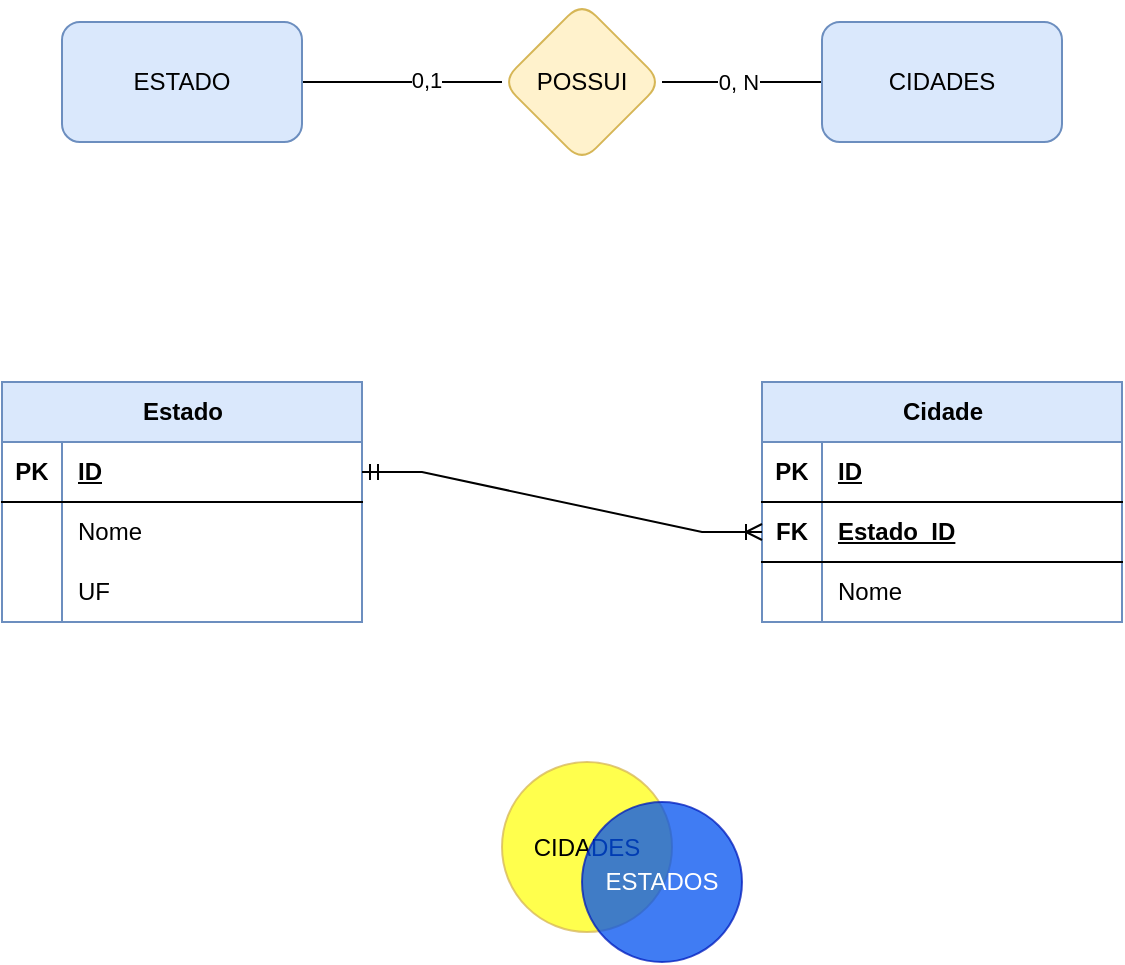 <mxfile version="23.1.5" type="device">
  <diagram name="Página-1" id="kq2ECH24mlBc58AtW0WG">
    <mxGraphModel dx="554" dy="317" grid="1" gridSize="10" guides="1" tooltips="1" connect="1" arrows="1" fold="1" page="1" pageScale="1" pageWidth="827" pageHeight="1169" math="0" shadow="0">
      <root>
        <mxCell id="0" />
        <mxCell id="1" parent="0" />
        <mxCell id="AhQgsKHAJT6m52uc_QDW-3" value="" style="edgeStyle=orthogonalEdgeStyle;rounded=0;orthogonalLoop=1;jettySize=auto;html=1;endArrow=none;endFill=0;" edge="1" parent="1" source="AhQgsKHAJT6m52uc_QDW-1" target="AhQgsKHAJT6m52uc_QDW-2">
          <mxGeometry relative="1" as="geometry" />
        </mxCell>
        <mxCell id="AhQgsKHAJT6m52uc_QDW-10" value="0,1" style="edgeLabel;html=1;align=center;verticalAlign=middle;resizable=0;points=[];" vertex="1" connectable="0" parent="AhQgsKHAJT6m52uc_QDW-3">
          <mxGeometry x="0.233" y="1" relative="1" as="geometry">
            <mxPoint as="offset" />
          </mxGeometry>
        </mxCell>
        <mxCell id="AhQgsKHAJT6m52uc_QDW-1" value="ESTADO" style="rounded=1;whiteSpace=wrap;html=1;fillColor=#dae8fc;strokeColor=#6c8ebf;" vertex="1" parent="1">
          <mxGeometry x="80" y="50" width="120" height="60" as="geometry" />
        </mxCell>
        <mxCell id="AhQgsKHAJT6m52uc_QDW-5" value="" style="edgeStyle=orthogonalEdgeStyle;rounded=0;orthogonalLoop=1;jettySize=auto;html=1;endArrow=none;endFill=0;" edge="1" parent="1" source="AhQgsKHAJT6m52uc_QDW-2" target="AhQgsKHAJT6m52uc_QDW-4">
          <mxGeometry relative="1" as="geometry" />
        </mxCell>
        <mxCell id="AhQgsKHAJT6m52uc_QDW-9" value="0, N" style="edgeLabel;html=1;align=center;verticalAlign=middle;resizable=0;points=[];" vertex="1" connectable="0" parent="AhQgsKHAJT6m52uc_QDW-5">
          <mxGeometry x="-0.046" y="-1" relative="1" as="geometry">
            <mxPoint y="-1" as="offset" />
          </mxGeometry>
        </mxCell>
        <mxCell id="AhQgsKHAJT6m52uc_QDW-2" value="POSSUI" style="rhombus;whiteSpace=wrap;html=1;rounded=1;fillColor=#fff2cc;strokeColor=#d6b656;" vertex="1" parent="1">
          <mxGeometry x="300" y="40" width="80" height="80" as="geometry" />
        </mxCell>
        <mxCell id="AhQgsKHAJT6m52uc_QDW-4" value="CIDADES" style="whiteSpace=wrap;html=1;rounded=1;fillColor=#dae8fc;strokeColor=#6c8ebf;" vertex="1" parent="1">
          <mxGeometry x="460" y="50" width="120" height="60" as="geometry" />
        </mxCell>
        <mxCell id="AhQgsKHAJT6m52uc_QDW-11" value="Estado" style="shape=table;startSize=30;container=1;collapsible=1;childLayout=tableLayout;fixedRows=1;rowLines=0;fontStyle=1;align=center;resizeLast=1;html=1;fillColor=#dae8fc;strokeColor=#6c8ebf;" vertex="1" parent="1">
          <mxGeometry x="50" y="230" width="180" height="120" as="geometry" />
        </mxCell>
        <mxCell id="AhQgsKHAJT6m52uc_QDW-12" value="" style="shape=tableRow;horizontal=0;startSize=0;swimlaneHead=0;swimlaneBody=0;fillColor=none;collapsible=0;dropTarget=0;points=[[0,0.5],[1,0.5]];portConstraint=eastwest;top=0;left=0;right=0;bottom=1;" vertex="1" parent="AhQgsKHAJT6m52uc_QDW-11">
          <mxGeometry y="30" width="180" height="30" as="geometry" />
        </mxCell>
        <mxCell id="AhQgsKHAJT6m52uc_QDW-13" value="PK" style="shape=partialRectangle;connectable=0;fillColor=none;top=0;left=0;bottom=0;right=0;fontStyle=1;overflow=hidden;whiteSpace=wrap;html=1;" vertex="1" parent="AhQgsKHAJT6m52uc_QDW-12">
          <mxGeometry width="30" height="30" as="geometry">
            <mxRectangle width="30" height="30" as="alternateBounds" />
          </mxGeometry>
        </mxCell>
        <mxCell id="AhQgsKHAJT6m52uc_QDW-14" value="ID" style="shape=partialRectangle;connectable=0;fillColor=none;top=0;left=0;bottom=0;right=0;align=left;spacingLeft=6;fontStyle=5;overflow=hidden;whiteSpace=wrap;html=1;" vertex="1" parent="AhQgsKHAJT6m52uc_QDW-12">
          <mxGeometry x="30" width="150" height="30" as="geometry">
            <mxRectangle width="150" height="30" as="alternateBounds" />
          </mxGeometry>
        </mxCell>
        <mxCell id="AhQgsKHAJT6m52uc_QDW-15" value="" style="shape=tableRow;horizontal=0;startSize=0;swimlaneHead=0;swimlaneBody=0;fillColor=none;collapsible=0;dropTarget=0;points=[[0,0.5],[1,0.5]];portConstraint=eastwest;top=0;left=0;right=0;bottom=0;" vertex="1" parent="AhQgsKHAJT6m52uc_QDW-11">
          <mxGeometry y="60" width="180" height="30" as="geometry" />
        </mxCell>
        <mxCell id="AhQgsKHAJT6m52uc_QDW-16" value="" style="shape=partialRectangle;connectable=0;fillColor=none;top=0;left=0;bottom=0;right=0;editable=1;overflow=hidden;whiteSpace=wrap;html=1;" vertex="1" parent="AhQgsKHAJT6m52uc_QDW-15">
          <mxGeometry width="30" height="30" as="geometry">
            <mxRectangle width="30" height="30" as="alternateBounds" />
          </mxGeometry>
        </mxCell>
        <mxCell id="AhQgsKHAJT6m52uc_QDW-17" value="Nome" style="shape=partialRectangle;connectable=0;fillColor=none;top=0;left=0;bottom=0;right=0;align=left;spacingLeft=6;overflow=hidden;whiteSpace=wrap;html=1;" vertex="1" parent="AhQgsKHAJT6m52uc_QDW-15">
          <mxGeometry x="30" width="150" height="30" as="geometry">
            <mxRectangle width="150" height="30" as="alternateBounds" />
          </mxGeometry>
        </mxCell>
        <mxCell id="AhQgsKHAJT6m52uc_QDW-18" value="" style="shape=tableRow;horizontal=0;startSize=0;swimlaneHead=0;swimlaneBody=0;fillColor=none;collapsible=0;dropTarget=0;points=[[0,0.5],[1,0.5]];portConstraint=eastwest;top=0;left=0;right=0;bottom=0;" vertex="1" parent="AhQgsKHAJT6m52uc_QDW-11">
          <mxGeometry y="90" width="180" height="30" as="geometry" />
        </mxCell>
        <mxCell id="AhQgsKHAJT6m52uc_QDW-19" value="" style="shape=partialRectangle;connectable=0;fillColor=none;top=0;left=0;bottom=0;right=0;editable=1;overflow=hidden;whiteSpace=wrap;html=1;" vertex="1" parent="AhQgsKHAJT6m52uc_QDW-18">
          <mxGeometry width="30" height="30" as="geometry">
            <mxRectangle width="30" height="30" as="alternateBounds" />
          </mxGeometry>
        </mxCell>
        <mxCell id="AhQgsKHAJT6m52uc_QDW-20" value="UF" style="shape=partialRectangle;connectable=0;fillColor=none;top=0;left=0;bottom=0;right=0;align=left;spacingLeft=6;overflow=hidden;whiteSpace=wrap;html=1;" vertex="1" parent="AhQgsKHAJT6m52uc_QDW-18">
          <mxGeometry x="30" width="150" height="30" as="geometry">
            <mxRectangle width="150" height="30" as="alternateBounds" />
          </mxGeometry>
        </mxCell>
        <mxCell id="AhQgsKHAJT6m52uc_QDW-24" value="Cidade" style="shape=table;startSize=30;container=1;collapsible=1;childLayout=tableLayout;fixedRows=1;rowLines=0;fontStyle=1;align=center;resizeLast=1;html=1;fillColor=#dae8fc;strokeColor=#6c8ebf;" vertex="1" parent="1">
          <mxGeometry x="430" y="230" width="180" height="120" as="geometry" />
        </mxCell>
        <mxCell id="AhQgsKHAJT6m52uc_QDW-25" value="" style="shape=tableRow;horizontal=0;startSize=0;swimlaneHead=0;swimlaneBody=0;fillColor=none;collapsible=0;dropTarget=0;points=[[0,0.5],[1,0.5]];portConstraint=eastwest;top=0;left=0;right=0;bottom=1;" vertex="1" parent="AhQgsKHAJT6m52uc_QDW-24">
          <mxGeometry y="30" width="180" height="30" as="geometry" />
        </mxCell>
        <mxCell id="AhQgsKHAJT6m52uc_QDW-26" value="PK" style="shape=partialRectangle;connectable=0;fillColor=none;top=0;left=0;bottom=0;right=0;fontStyle=1;overflow=hidden;whiteSpace=wrap;html=1;" vertex="1" parent="AhQgsKHAJT6m52uc_QDW-25">
          <mxGeometry width="30" height="30" as="geometry">
            <mxRectangle width="30" height="30" as="alternateBounds" />
          </mxGeometry>
        </mxCell>
        <mxCell id="AhQgsKHAJT6m52uc_QDW-27" value="ID" style="shape=partialRectangle;connectable=0;fillColor=none;top=0;left=0;bottom=0;right=0;align=left;spacingLeft=6;fontStyle=5;overflow=hidden;whiteSpace=wrap;html=1;" vertex="1" parent="AhQgsKHAJT6m52uc_QDW-25">
          <mxGeometry x="30" width="150" height="30" as="geometry">
            <mxRectangle width="150" height="30" as="alternateBounds" />
          </mxGeometry>
        </mxCell>
        <mxCell id="AhQgsKHAJT6m52uc_QDW-37" value="" style="shape=tableRow;horizontal=0;startSize=0;swimlaneHead=0;swimlaneBody=0;fillColor=none;collapsible=0;dropTarget=0;points=[[0,0.5],[1,0.5]];portConstraint=eastwest;top=0;left=0;right=0;bottom=1;" vertex="1" parent="AhQgsKHAJT6m52uc_QDW-24">
          <mxGeometry y="60" width="180" height="30" as="geometry" />
        </mxCell>
        <mxCell id="AhQgsKHAJT6m52uc_QDW-38" value="FK" style="shape=partialRectangle;connectable=0;fillColor=none;top=0;left=0;bottom=0;right=0;fontStyle=1;overflow=hidden;whiteSpace=wrap;html=1;" vertex="1" parent="AhQgsKHAJT6m52uc_QDW-37">
          <mxGeometry width="30" height="30" as="geometry">
            <mxRectangle width="30" height="30" as="alternateBounds" />
          </mxGeometry>
        </mxCell>
        <mxCell id="AhQgsKHAJT6m52uc_QDW-39" value="Estado_ID" style="shape=partialRectangle;connectable=0;fillColor=none;top=0;left=0;bottom=0;right=0;align=left;spacingLeft=6;fontStyle=5;overflow=hidden;whiteSpace=wrap;html=1;" vertex="1" parent="AhQgsKHAJT6m52uc_QDW-37">
          <mxGeometry x="30" width="150" height="30" as="geometry">
            <mxRectangle width="150" height="30" as="alternateBounds" />
          </mxGeometry>
        </mxCell>
        <mxCell id="AhQgsKHAJT6m52uc_QDW-28" value="" style="shape=tableRow;horizontal=0;startSize=0;swimlaneHead=0;swimlaneBody=0;fillColor=none;collapsible=0;dropTarget=0;points=[[0,0.5],[1,0.5]];portConstraint=eastwest;top=0;left=0;right=0;bottom=0;" vertex="1" parent="AhQgsKHAJT6m52uc_QDW-24">
          <mxGeometry y="90" width="180" height="30" as="geometry" />
        </mxCell>
        <mxCell id="AhQgsKHAJT6m52uc_QDW-29" value="" style="shape=partialRectangle;connectable=0;fillColor=none;top=0;left=0;bottom=0;right=0;editable=1;overflow=hidden;whiteSpace=wrap;html=1;" vertex="1" parent="AhQgsKHAJT6m52uc_QDW-28">
          <mxGeometry width="30" height="30" as="geometry">
            <mxRectangle width="30" height="30" as="alternateBounds" />
          </mxGeometry>
        </mxCell>
        <mxCell id="AhQgsKHAJT6m52uc_QDW-30" value="Nome" style="shape=partialRectangle;connectable=0;fillColor=none;top=0;left=0;bottom=0;right=0;align=left;spacingLeft=6;overflow=hidden;whiteSpace=wrap;html=1;" vertex="1" parent="AhQgsKHAJT6m52uc_QDW-28">
          <mxGeometry x="30" width="150" height="30" as="geometry">
            <mxRectangle width="150" height="30" as="alternateBounds" />
          </mxGeometry>
        </mxCell>
        <mxCell id="AhQgsKHAJT6m52uc_QDW-40" value="" style="edgeStyle=entityRelationEdgeStyle;fontSize=12;html=1;endArrow=ERoneToMany;startArrow=ERmandOne;rounded=0;exitX=1;exitY=0.5;exitDx=0;exitDy=0;entryX=0;entryY=0.5;entryDx=0;entryDy=0;" edge="1" parent="1" source="AhQgsKHAJT6m52uc_QDW-12" target="AhQgsKHAJT6m52uc_QDW-37">
          <mxGeometry width="100" height="100" relative="1" as="geometry">
            <mxPoint x="214" y="290" as="sourcePoint" />
            <mxPoint x="414" y="290" as="targetPoint" />
          </mxGeometry>
        </mxCell>
        <mxCell id="AhQgsKHAJT6m52uc_QDW-41" value="CIDADES" style="ellipse;whiteSpace=wrap;html=1;aspect=fixed;fillColor=#FFFF12;strokeColor=#d6b656;opacity=75;" vertex="1" parent="1">
          <mxGeometry x="300" y="420" width="85" height="85" as="geometry" />
        </mxCell>
        <mxCell id="AhQgsKHAJT6m52uc_QDW-42" value="ESTADOS" style="ellipse;whiteSpace=wrap;html=1;aspect=fixed;fillColor=#0050ef;strokeColor=#001DBC;opacity=75;fontColor=#ffffff;" vertex="1" parent="1">
          <mxGeometry x="340" y="440" width="80" height="80" as="geometry" />
        </mxCell>
      </root>
    </mxGraphModel>
  </diagram>
</mxfile>
